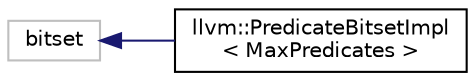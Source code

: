 digraph "Graphical Class Hierarchy"
{
 // LATEX_PDF_SIZE
  bgcolor="transparent";
  edge [fontname="Helvetica",fontsize="10",labelfontname="Helvetica",labelfontsize="10"];
  node [fontname="Helvetica",fontsize="10",shape=record];
  rankdir="LR";
  Node13004 [label="bitset",height=0.2,width=0.4,color="grey75",tooltip=" "];
  Node13004 -> Node0 [dir="back",color="midnightblue",fontsize="10",style="solid",fontname="Helvetica"];
  Node0 [label="llvm::PredicateBitsetImpl\l\< MaxPredicates \>",height=0.2,width=0.4,color="black",URL="$classllvm_1_1PredicateBitsetImpl.html",tooltip="Container class for CodeGen predicate results."];
}
